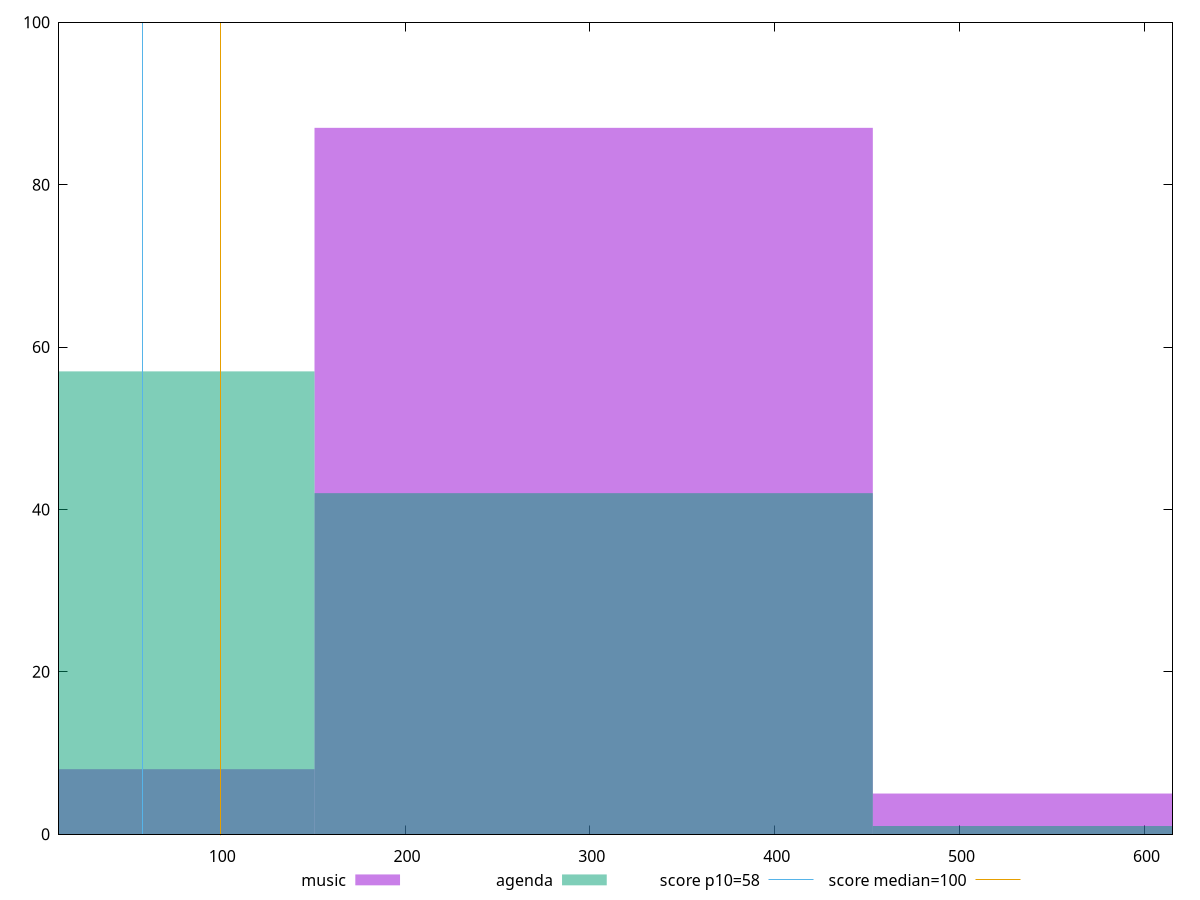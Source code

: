 reset

$music <<EOF
302.0509174937305 87
0 8
604.101834987461 5
EOF

$agenda <<EOF
302.0509174937305 42
0 57
604.101834987461 1
EOF

set key outside below
set boxwidth 302.0509174937305
set xrange [12.8:615.2]
set yrange [0:100]
set trange [0:100]
set style fill transparent solid 0.5 noborder

set parametric
set terminal svg size 640, 500 enhanced background rgb 'white'
set output "reports/report_00027_2021-02-24T12-40-31.850Z/estimated-input-latency/comparison/histogram/0_vs_1.svg"

plot $music title "music" with boxes, \
     $agenda title "agenda" with boxes, \
     58,t title "score p10=58", \
     100,t title "score median=100"

reset
